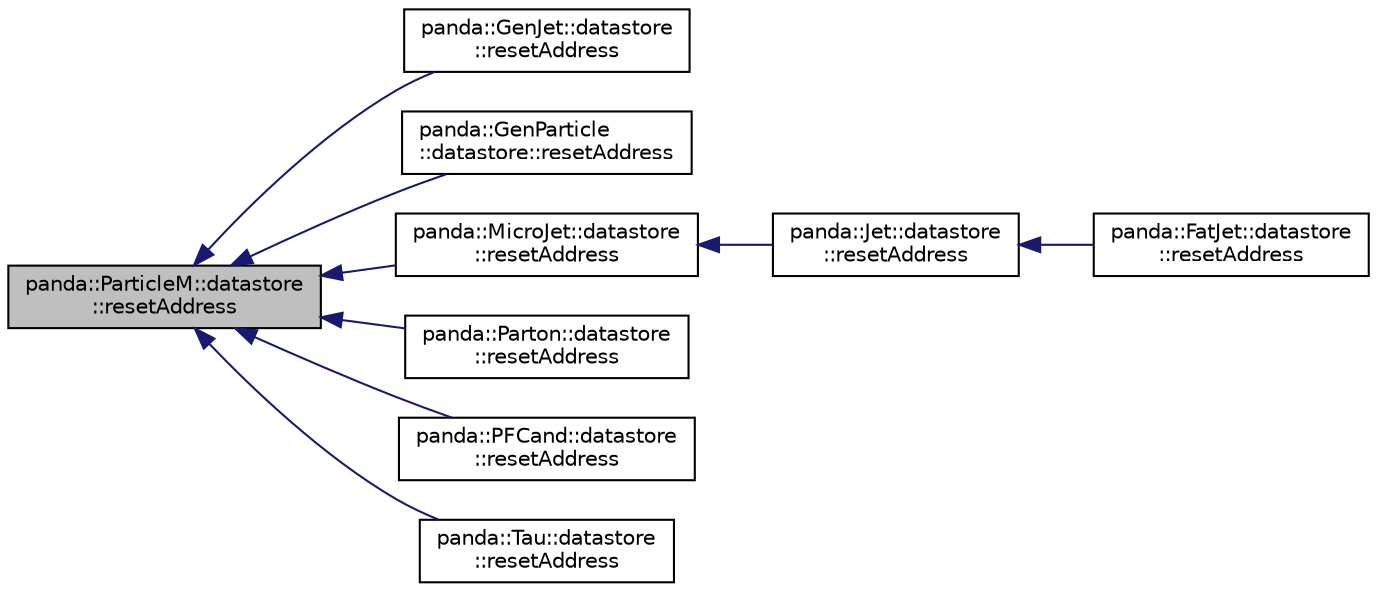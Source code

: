 digraph "panda::ParticleM::datastore::resetAddress"
{
 // INTERACTIVE_SVG=YES
  edge [fontname="Helvetica",fontsize="10",labelfontname="Helvetica",labelfontsize="10"];
  node [fontname="Helvetica",fontsize="10",shape=record];
  rankdir="LR";
  Node1 [label="panda::ParticleM::datastore\l::resetAddress",height=0.2,width=0.4,color="black", fillcolor="grey75", style="filled" fontcolor="black"];
  Node1 -> Node2 [dir="back",color="midnightblue",fontsize="10",style="solid"];
  Node2 [label="panda::GenJet::datastore\l::resetAddress",height=0.2,width=0.4,color="black", fillcolor="white", style="filled",URL="$structpanda_1_1GenJet_1_1datastore.html#a474a24f5349360f411dc9618da04541f"];
  Node1 -> Node3 [dir="back",color="midnightblue",fontsize="10",style="solid"];
  Node3 [label="panda::GenParticle\l::datastore::resetAddress",height=0.2,width=0.4,color="black", fillcolor="white", style="filled",URL="$structpanda_1_1GenParticle_1_1datastore.html#a560f90c85950a4f2d29a1f0c630344fe"];
  Node1 -> Node4 [dir="back",color="midnightblue",fontsize="10",style="solid"];
  Node4 [label="panda::MicroJet::datastore\l::resetAddress",height=0.2,width=0.4,color="black", fillcolor="white", style="filled",URL="$structpanda_1_1MicroJet_1_1datastore.html#a1e01e1fb6d728a2497fc29a9fef3c79e"];
  Node4 -> Node5 [dir="back",color="midnightblue",fontsize="10",style="solid"];
  Node5 [label="panda::Jet::datastore\l::resetAddress",height=0.2,width=0.4,color="black", fillcolor="white", style="filled",URL="$structpanda_1_1Jet_1_1datastore.html#a665fb876fb18c28c2828555baaa9ed7c"];
  Node5 -> Node6 [dir="back",color="midnightblue",fontsize="10",style="solid"];
  Node6 [label="panda::FatJet::datastore\l::resetAddress",height=0.2,width=0.4,color="black", fillcolor="white", style="filled",URL="$structpanda_1_1FatJet_1_1datastore.html#a64adfe00b81cf90551047cde4cce6c1f"];
  Node1 -> Node7 [dir="back",color="midnightblue",fontsize="10",style="solid"];
  Node7 [label="panda::Parton::datastore\l::resetAddress",height=0.2,width=0.4,color="black", fillcolor="white", style="filled",URL="$structpanda_1_1Parton_1_1datastore.html#a00923f3224a5d7f0e2e25a09f31dfdcc"];
  Node1 -> Node8 [dir="back",color="midnightblue",fontsize="10",style="solid"];
  Node8 [label="panda::PFCand::datastore\l::resetAddress",height=0.2,width=0.4,color="black", fillcolor="white", style="filled",URL="$structpanda_1_1PFCand_1_1datastore.html#a18b5e8b5d46702c368d7c93193c63a0f"];
  Node1 -> Node9 [dir="back",color="midnightblue",fontsize="10",style="solid"];
  Node9 [label="panda::Tau::datastore\l::resetAddress",height=0.2,width=0.4,color="black", fillcolor="white", style="filled",URL="$structpanda_1_1Tau_1_1datastore.html#a85bbdd238ef17a2765c4b51e267af67b"];
}
